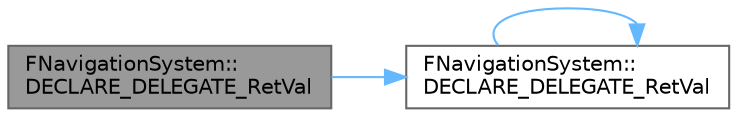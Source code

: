 digraph "FNavigationSystem::DECLARE_DELEGATE_RetVal"
{
 // INTERACTIVE_SVG=YES
 // LATEX_PDF_SIZE
  bgcolor="transparent";
  edge [fontname=Helvetica,fontsize=10,labelfontname=Helvetica,labelfontsize=10];
  node [fontname=Helvetica,fontsize=10,shape=box,height=0.2,width=0.4];
  rankdir="LR";
  Node1 [id="Node000001",label="FNavigationSystem::\lDECLARE_DELEGATE_RetVal",height=0.2,width=0.4,color="gray40", fillcolor="grey60", style="filled", fontcolor="black",tooltip=" "];
  Node1 -> Node2 [id="edge1_Node000001_Node000002",color="steelblue1",style="solid",tooltip=" "];
  Node2 [id="Node000002",label="FNavigationSystem::\lDECLARE_DELEGATE_RetVal",height=0.2,width=0.4,color="grey40", fillcolor="white", style="filled",URL="$d0/d82/namespaceFNavigationSystem.html#aeed0f51040b43610e90afd5f0498d704",tooltip=" "];
  Node2 -> Node2 [id="edge2_Node000002_Node000002",color="steelblue1",style="solid",tooltip=" "];
}
